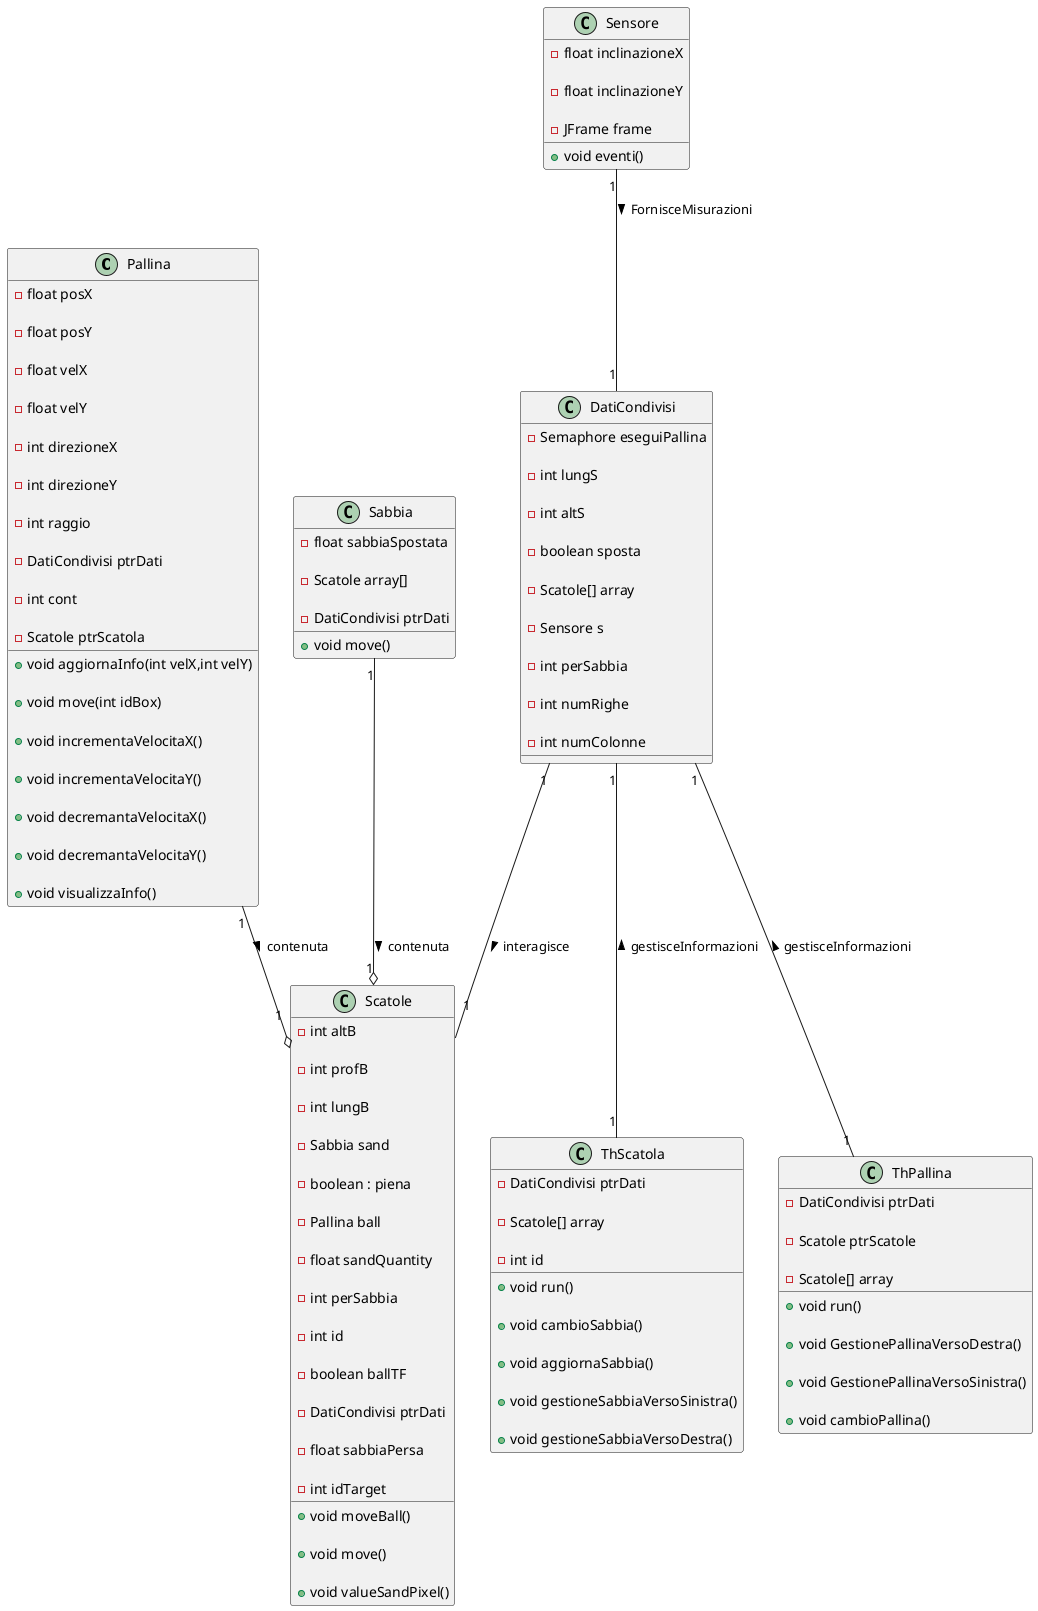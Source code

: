 @startuml


class Pallina {

'@brief: indica la posizione sull'asse delle ascisse della pallina'
- float posX

'@brief: indica la posizione sull'asse delle ordinate della pallina'
- float posY

'@brief: indica la velocità sull'asse delle ascisse della pallina'
- float velX

'@brief: indica la velocità sull'asse delle ordinate della pallina'
- float velY

'@brief: indica la direzione sull'asse delle ascisse della pallina'
- int direzioneX

'@brief: indica la direzione sull'asse delle ordinate della pallina'
- int direzioneY

'@brief: indica il raggio della pallina'
- int raggio

'@brief: oggetto della classe DatiCondivisi'
- DatiCondivisi ptrDati

'@brief: contatore usato per gestire la velocita' della pallina'
- int cont

'@brief: oggetto di tipo scatola usato per la gestione della pallina
- Scatole ptrScatola

'@brief: Metodo che aggiorna la posizione e la velocità della pallina'
+ void aggiornaInfo(int velX,int velY)

'@brief: Metodo che permette alla pallina di muoversi'
+ void move(int idBox)

'@brief: Metodo che aumenta la velocita' della pallina sull'asse delle ascisse'
+ void incrementaVelocitaX()

'@brief: Metodo che aumenta la velocita' della pallina sull'asse delle ordinate'
+ void incrementaVelocitaY()

'@brief: Metodo che diminuisce la velocita' della pallina sull'asse delle ascisse'
+ void decremantaVelocitaX()

'@brief: Metodo che diminuisce la velocita' della pallina sull'asse delle oridnate'
+ void decremantaVelocitaY()

'@brief: Metodo che mostra le informazione della pallina (usato per il debug)'
+ void visualizzaInfo()
}



class Sabbia {

'@brief: identifica la quantità di sabbia che esce dalla scatola in seguito al movimento'
- float sabbiaSpostata

'@brief: array di scatole presenti nell'esecuzione
- Scatole array[]

'@brief: oggetto della classe DatiCondivisi'
- DatiCondivisi ptrDati

'@brief: Metodo che muove la sabbia in seguito all'inclinazione'
+ void move()
}

class Sensore {
'@brief: Definisce l'inclinazione del sistema sull'asse delle ascisse'
- float inclinazioneX

'@brief: Definisce l'inclinazione del sistema sull'asse delle ordinate'
- float inclinazioneY

'@brief: Frame con slider e bottoni'
- JFrame frame

'@brief: Nel progetto non esiste, nella realta' tutti gli eventi sono nel costruttore'
+ void eventi()

}



class Scatole {

'@brief: Definisce l'altezza della scatola'
- int altB

'@brief: Definisce la profondita' della scatola'
- int profB

'@brief: Definisce la lunghezza della scatola'
- int lungB

'@brief: Oggetto della classe Sabbia
- Sabbia sand

'@brief: indica se la scatola e' piena 
- boolean : piena

'@brief: Oggetto della classe Pallina
- Pallina ball

'@brief: quantita' dei sabbia presente nella scatola
- float sandQuantity

'@brief: Percentuale di riempimento della scatola espressa in percentuali
- int perSabbia

'@brief: Identificatore della scatola
- int id

'@brief: Flag che indica la presenza della pallina o meno nella scatola
- boolean ballTF

'@brief: oggetto della classe DatiCondivisi'
- DatiCondivisi ptrDati

'@brief: Quantita' di sabbia che esce dalla scatola in seguito al movimento'
- float sabbiaPersa

'@brief: Identificatore della scatola in cui la sabbia e la pallina (presenti nella scatola al momento) devono essere spostati
- int idTarget

'@brief: Metodo usato per richiamare il metodo move della classe Pallina
+ void moveBall()

'@brief: Metodo usato per richiamare il metodo move della classe Sabbia
+ void move()

'@brief: Metodo usato per proporzione'
+ void valueSandPixel()

}



class DatiCondivisi {
'@brief: semaforo per interrompere il thread pallina quando non in funzione
-Semaphore eseguiPallina

'@brief: lunghezza dello schermo
-int lungS 

'@brief: altezza dello schermo
-int altS

'@brief: gestisce lo spostamento della pallina
-boolean sposta

'@brief: Insieme di scatole'
-Scatole[] array

'@brief: oggetto della classe sensore
-Sensore s

'@brief: percentuale di sabbia contenuta nella scatola'
-int perSabbia

'@brief: rappresenta il numero di righe della scatola
-int numRighe 

'@brief: rappresenta il numero di colonne della scatola
-int numColonne

}

class ThScatola{
'@brief: oggetto della classe DatiCondivisi'
- DatiCondivisi ptrDati

'@brief: Insieme di scatole'
-Scatole[] array

'@brief: Identificatore della scatola a cui il thread e' associato'
-int id

'@brief: Metodo run del thread che raccoglie le informazioni delle altre classi e le organizza per disegnarle'
+ void run()

'@brief: Metodo che svuota una scatola impostando i valori di default di una scatola vuota'
+ void cambioSabbia()

'@brief: Metodo che aggiorna le informazioni della sabbia in una scatola'
+ void aggiornaSabbia()

'@brief: Metodo che gesstisce la sabbia verso la scatola di sinistra'
+ void gestioneSabbiaVersoSinistra()

'@brief: Metodo che gesstisce la sabbia verso la scatola di destra'
+ void gestioneSabbiaVersoDestra()
}

class ThPallina{
'@brief: oggetto della classe DatiCondivisi'
- DatiCondivisi ptrDati

'@brief: oggetto della classe Scatole'
- Scatole ptrScatole

'@brief: Insieme di scatole'
-Scatole[] array

'@brief: Metodo run del thread che raccoglie le informazioni dalle altre classi e gestisce la pallina in modo autonomo'
+ void run()

'@brief: Metodo che permette di spostare la pallina nella scatola di destra'
+ void GestionePallinaVersoDestra()

'@brief: Metodo che permette di spostare la pallina nella scatola di sinistra'
+ void GestionePallinaVersoSinistra()

'@brief: Metodo che notifica lo spostamento della pallina nella varie scatole'
+ void cambioPallina()
}



Sensore "1" -- "1" DatiCondivisi : FornisceMisurazioni > 
Sabbia "1" --o "1" Scatole : contenuta > 
Pallina "1" --o "1" Scatole : contenuta >
DatiCondivisi "1" -- "1" Scatole : interagisce >
DatiCondivisi "1" -- "1" ThScatola : gestisceInformazioni <
DatiCondivisi "1" -- "1" ThPallina : gestisceInformazioni <




@enduml
